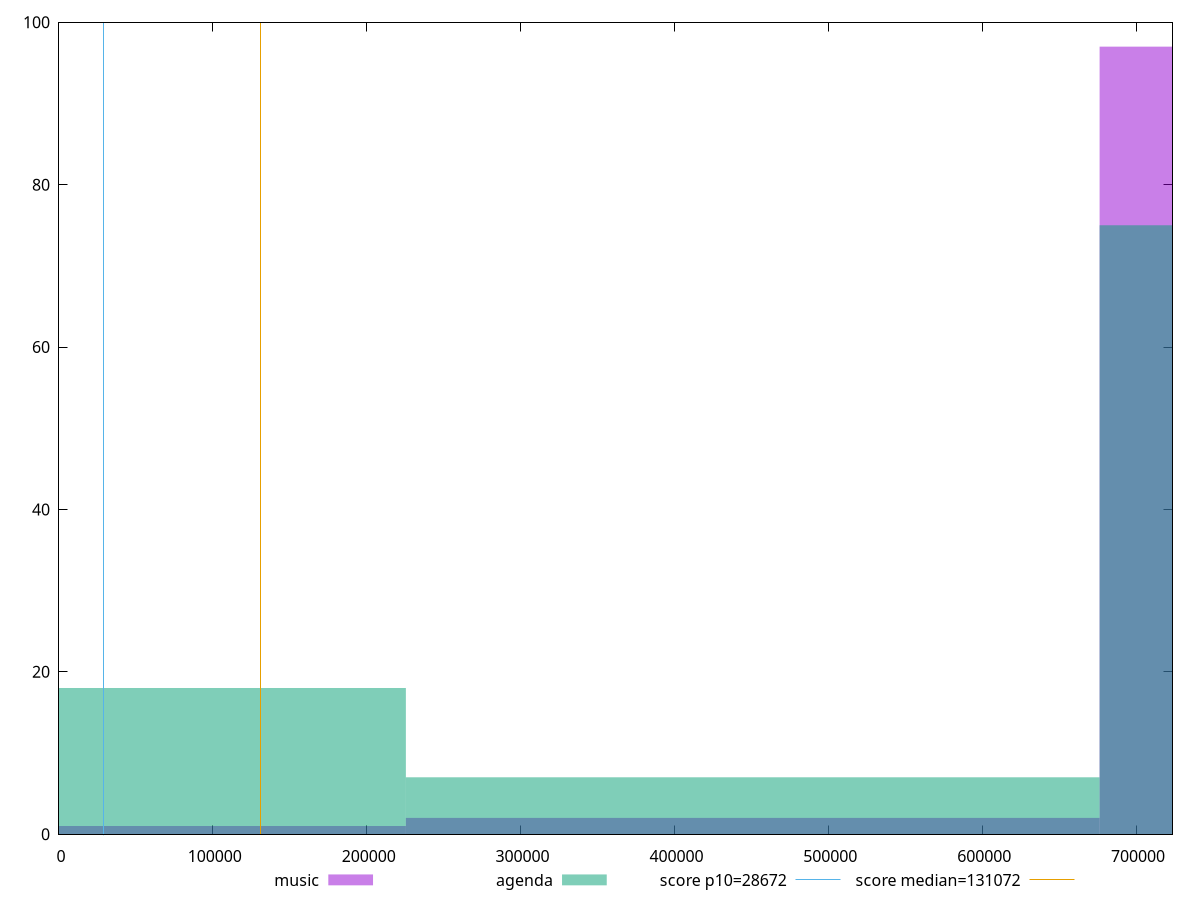 reset

$music <<EOF
901728.7080365311 97
450864.35401826556 2
0 1
EOF

$agenda <<EOF
450864.35401826556 7
901728.7080365311 75
0 18
EOF

set key outside below
set boxwidth 450864.35401826556
set xrange [0:723669.7557833333]
set yrange [0:100]
set trange [0:100]
set style fill transparent solid 0.5 noborder

set parametric
set terminal svg size 640, 500 enhanced background rgb 'white'
set output "report/report_00029_2021-02-24T13-36-40.390Z/uses-long-cache-ttl/comparison/histogram/0_vs_1.svg"

plot $music title "music" with boxes, \
     $agenda title "agenda" with boxes, \
     28672,t title "score p10=28672", \
     131072,t title "score median=131072"

reset
